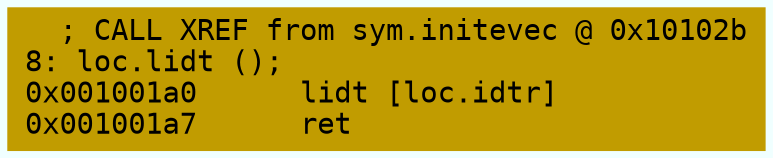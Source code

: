 digraph code {
	graph [bgcolor=azure fontsize=8 fontname="Courier" splines="ortho"];
	node [fillcolor=gray style=filled shape=box];
	edge [arrowhead="normal"];
	"0x001001a0" [URL="loc.lidt/0x001001a0", fillcolor="#c19c00",color="#c19c00", fontname="Courier",label="  ; CALL XREF from sym.initevec @ 0x10102b\l8: loc.lidt ();\l0x001001a0      lidt [loc.idtr]\l0x001001a7      ret\l"]
}
